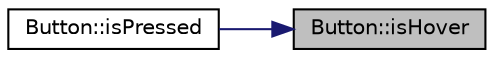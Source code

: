 digraph "Button::isHover"
{
 // LATEX_PDF_SIZE
  edge [fontname="Helvetica",fontsize="10",labelfontname="Helvetica",labelfontsize="10"];
  node [fontname="Helvetica",fontsize="10",shape=record];
  rankdir="RL";
  Node1 [label="Button::isHover",height=0.2,width=0.4,color="black", fillcolor="grey75", style="filled", fontcolor="black",tooltip=" "];
  Node1 -> Node2 [dir="back",color="midnightblue",fontsize="10",style="solid",fontname="Helvetica"];
  Node2 [label="Button::isPressed",height=0.2,width=0.4,color="black", fillcolor="white", style="filled",URL="$class_button.html#a6ed2a4b4e00facf5c42a11ecd1f4e1c7",tooltip=" "];
}
